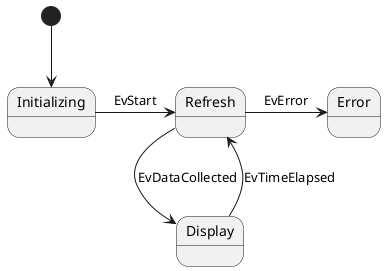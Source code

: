 @startuml state_diagram_weather
[*] --> Initializing
Initializing -> Refresh : EvStart
Refresh -> Error : EvError
Refresh -> Display : EvDataCollected
Display --> Refresh : EvTimeElapsed
@enduml
